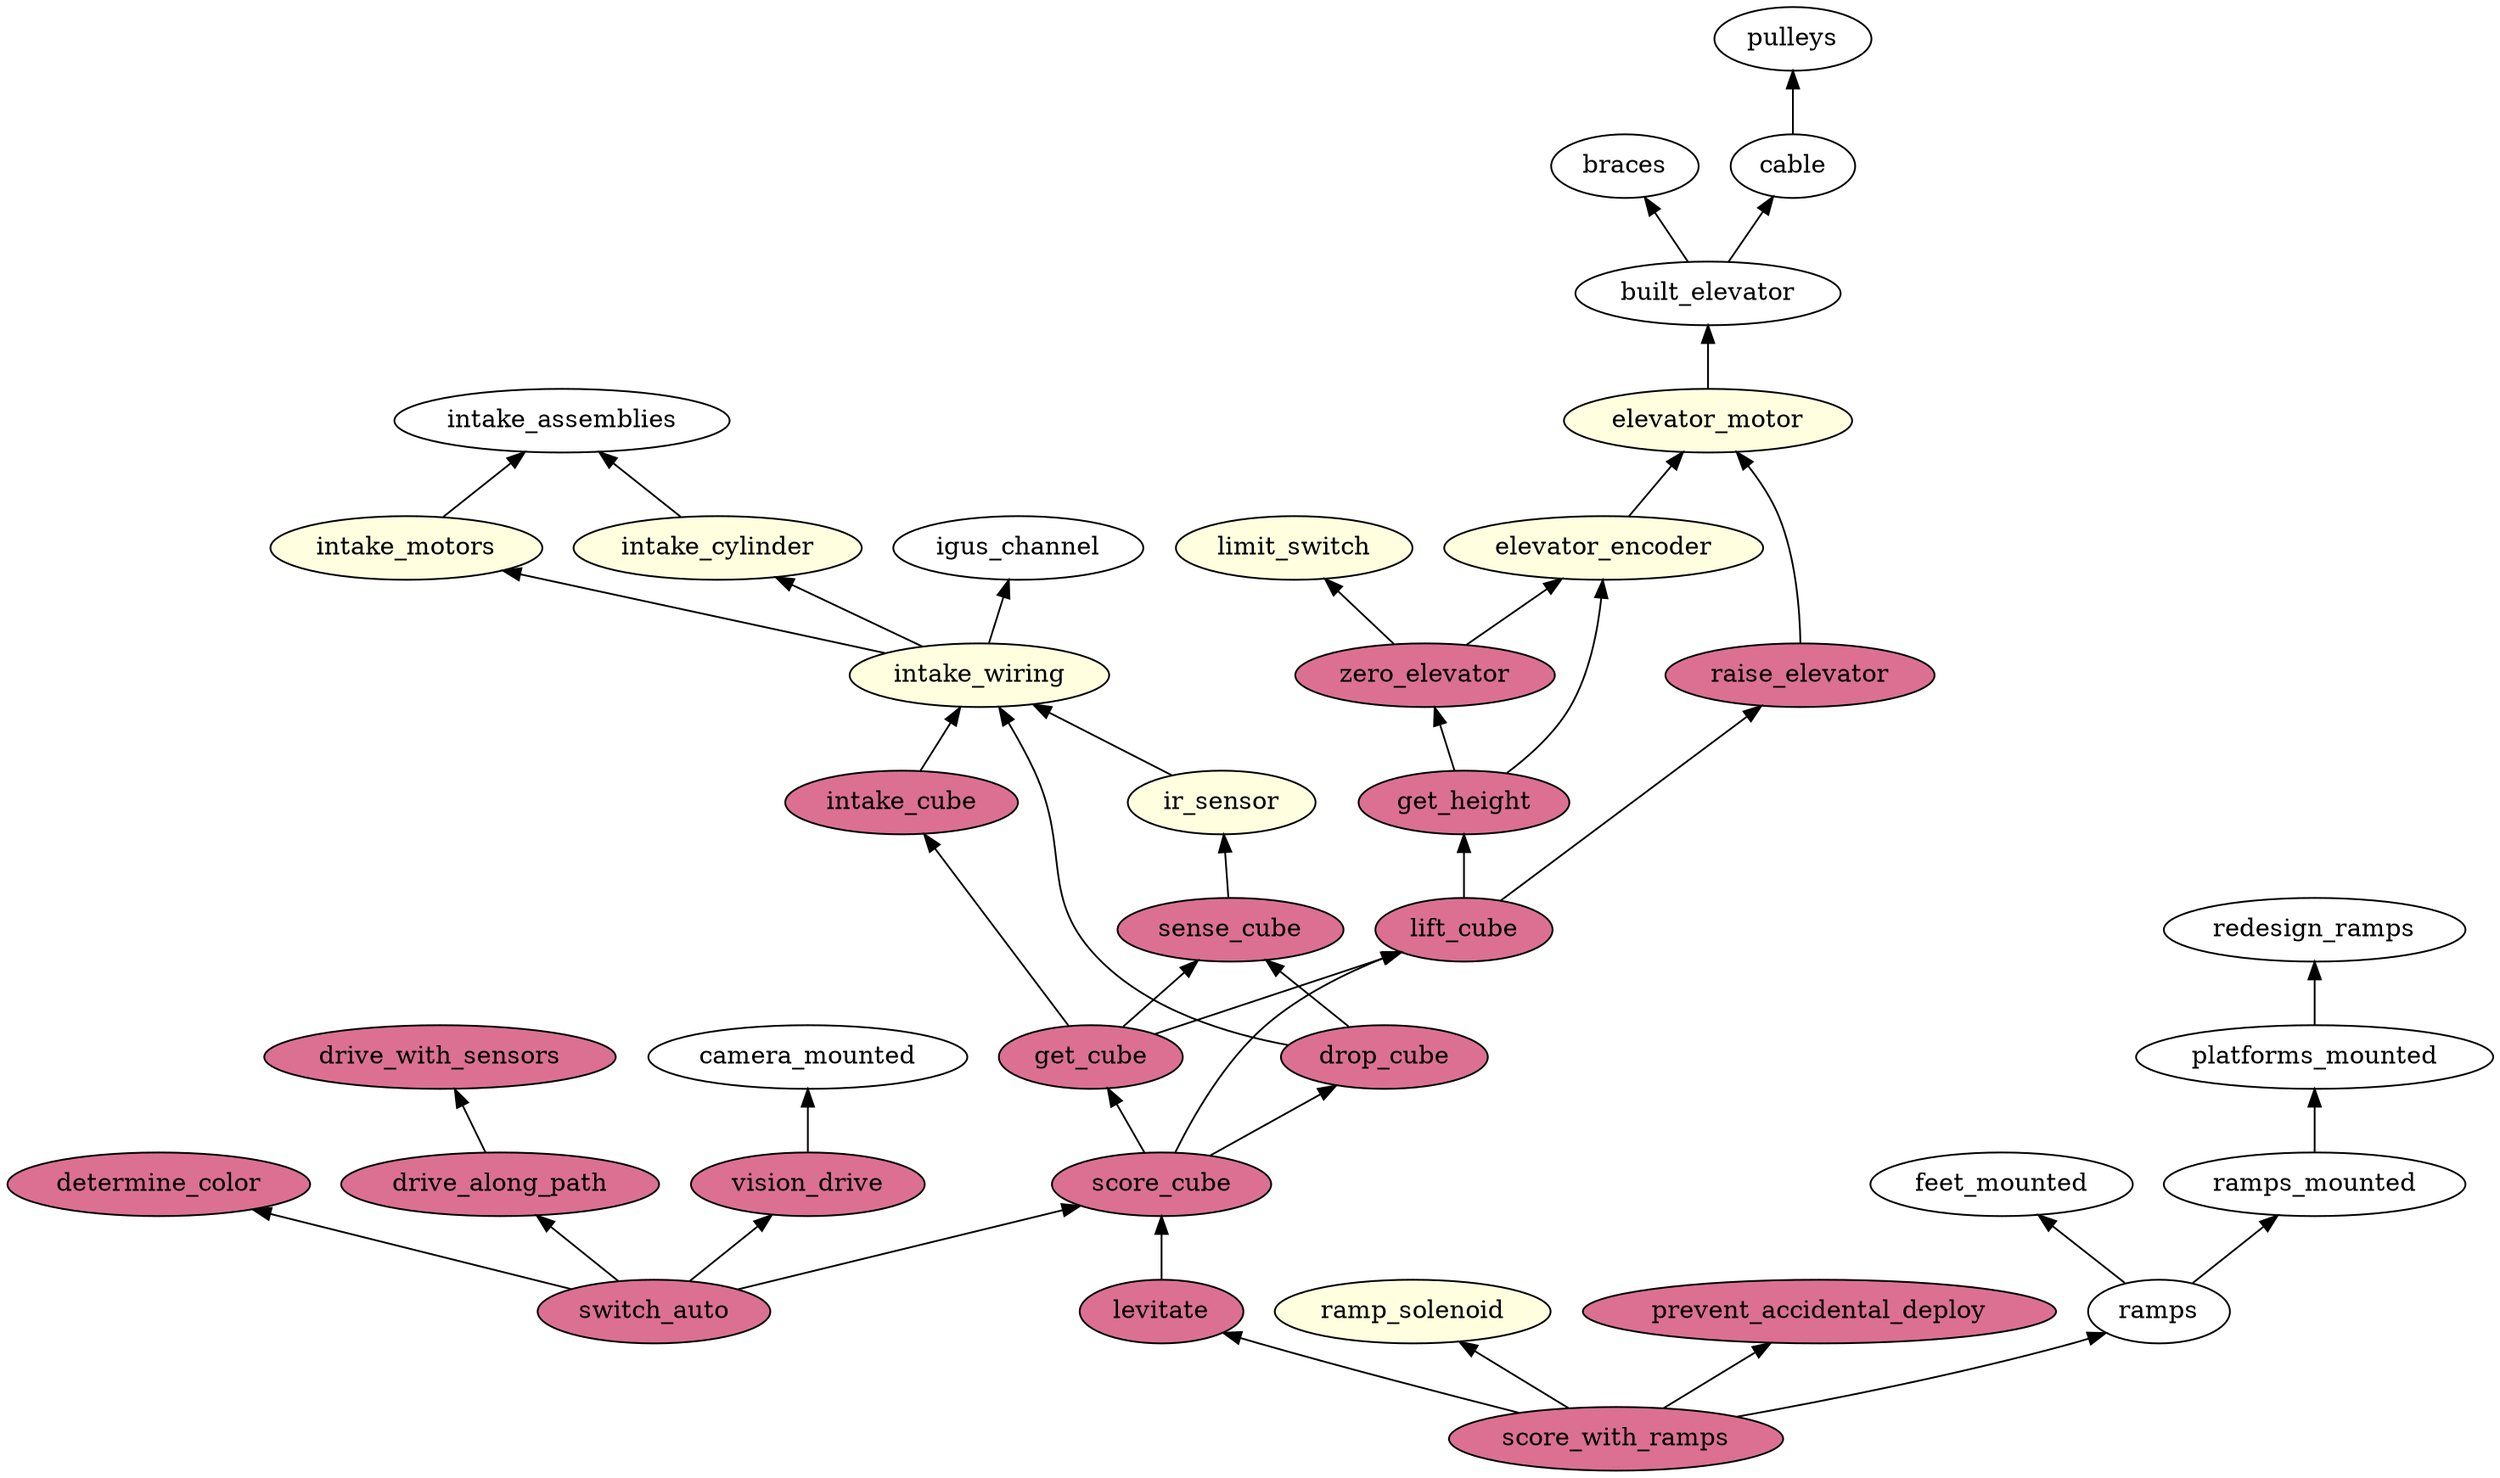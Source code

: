 digraph g {
	rankdir=BT
	ordering=out
	subgraph programming {
		node[style=filled, fillcolor=palevioletred]
		score_cube; get_cube; lift_cube; drop_cube; intake_cube; sense_cube; get_height; zero_elevator; raise_elevator; switch_auto; determine_color; drive_along_path; drive_with_sensors; vision_drive; score_with_ramps; prevent_accidental_deploy; levitate;
	}
	subgraph electrical {
		node[style=filled, fillcolor=lightyellow]
		intake_wiring; intake_motors; intake_cylinder; ir_sensor; limit_switch; elevator_encoder; elevator_motor; ramp_solenoid
	}
	score_cube -> get_cube
	score_cube -> lift_cube
	score_cube -> drop_cube
	get_cube -> intake_cube
	get_cube -> sense_cube
	get_cube -> lift_cube
	lift_cube -> get_height
	lift_cube -> raise_elevator
	built_elevator -> braces
	built_elevator -> cable
	cable -> pulleys
	raise_elevator -> elevator_motor
	elevator_motor -> built_elevator
	get_height -> zero_elevator
	zero_elevator -> limit_switch
	get_height -> elevator_encoder
	elevator_encoder -> elevator_motor
	zero_elevator -> elevator_encoder
	intake_cube -> intake_wiring
	intake_motors -> intake_assemblies
	intake_cylinder -> intake_assemblies
	intake_wiring -> intake_motors
	intake_wiring -> intake_cylinder
	intake_wiring -> igus_channel
	sense_cube -> ir_sensor
	ir_sensor -> intake_wiring
	drop_cube -> intake_wiring
	drop_cube -> sense_cube
	switch_auto -> determine_color
	switch_auto -> drive_along_path
	switch_auto -> vision_drive
	switch_auto -> score_cube
	vision_drive -> camera_mounted
	drive_along_path -> drive_with_sensors
	score_with_ramps -> levitate
	score_with_ramps -> ramp_solenoid
	score_with_ramps -> prevent_accidental_deploy
	score_with_ramps -> ramps
	ramps -> feet_mounted
	ramps -> ramps_mounted
	ramps_mounted -> platforms_mounted
	platforms_mounted -> redesign_ramps
	levitate -> score_cube
}